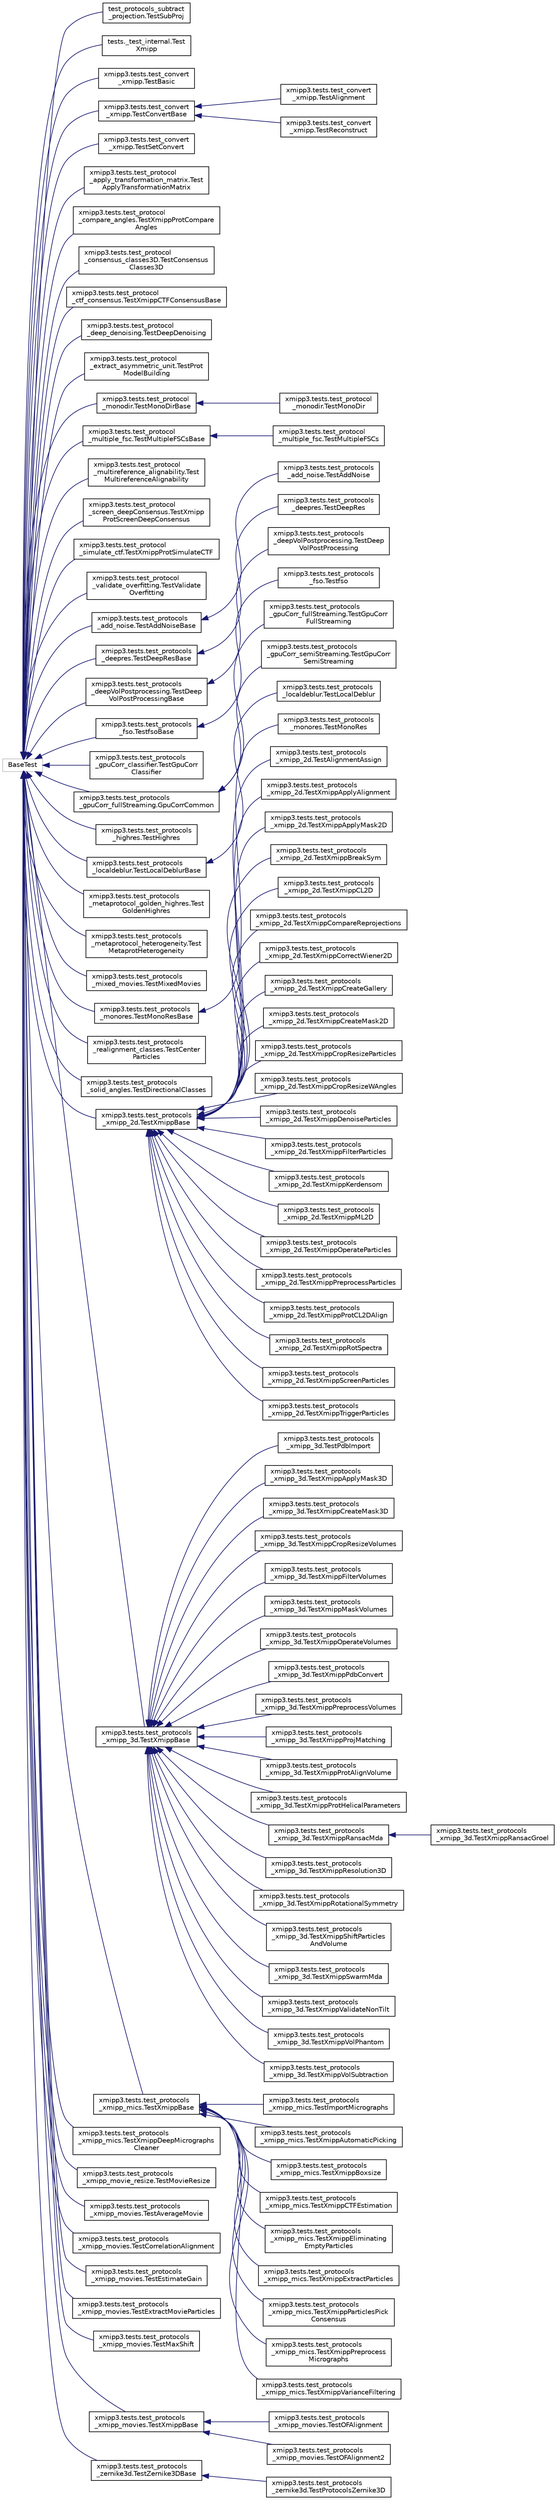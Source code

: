 digraph "Graphical Class Hierarchy"
{
  edge [fontname="Helvetica",fontsize="10",labelfontname="Helvetica",labelfontsize="10"];
  node [fontname="Helvetica",fontsize="10",shape=record];
  rankdir="LR";
  Node539 [label="BaseTest",height=0.2,width=0.4,color="grey75", fillcolor="white", style="filled"];
  Node539 -> Node0 [dir="back",color="midnightblue",fontsize="10",style="solid",fontname="Helvetica"];
  Node0 [label="test_protocols_subtract\l_projection.TestSubProj",height=0.2,width=0.4,color="black", fillcolor="white", style="filled",URL="$classtest__protocols__subtract__projection_1_1TestSubProj.html"];
  Node539 -> Node541 [dir="back",color="midnightblue",fontsize="10",style="solid",fontname="Helvetica"];
  Node541 [label="tests._test_internal.Test\lXmipp",height=0.2,width=0.4,color="black", fillcolor="white", style="filled",URL="$classtests_1_1__test__internal_1_1TestXmipp.html"];
  Node539 -> Node542 [dir="back",color="midnightblue",fontsize="10",style="solid",fontname="Helvetica"];
  Node542 [label="xmipp3.tests.test_convert\l_xmipp.TestBasic",height=0.2,width=0.4,color="black", fillcolor="white", style="filled",URL="$classxmipp3_1_1tests_1_1test__convert__xmipp_1_1TestBasic.html"];
  Node539 -> Node543 [dir="back",color="midnightblue",fontsize="10",style="solid",fontname="Helvetica"];
  Node543 [label="xmipp3.tests.test_convert\l_xmipp.TestConvertBase",height=0.2,width=0.4,color="black", fillcolor="white", style="filled",URL="$classxmipp3_1_1tests_1_1test__convert__xmipp_1_1TestConvertBase.html"];
  Node543 -> Node544 [dir="back",color="midnightblue",fontsize="10",style="solid",fontname="Helvetica"];
  Node544 [label="xmipp3.tests.test_convert\l_xmipp.TestAlignment",height=0.2,width=0.4,color="black", fillcolor="white", style="filled",URL="$classxmipp3_1_1tests_1_1test__convert__xmipp_1_1TestAlignment.html"];
  Node543 -> Node545 [dir="back",color="midnightblue",fontsize="10",style="solid",fontname="Helvetica"];
  Node545 [label="xmipp3.tests.test_convert\l_xmipp.TestReconstruct",height=0.2,width=0.4,color="black", fillcolor="white", style="filled",URL="$classxmipp3_1_1tests_1_1test__convert__xmipp_1_1TestReconstruct.html"];
  Node539 -> Node546 [dir="back",color="midnightblue",fontsize="10",style="solid",fontname="Helvetica"];
  Node546 [label="xmipp3.tests.test_convert\l_xmipp.TestSetConvert",height=0.2,width=0.4,color="black", fillcolor="white", style="filled",URL="$classxmipp3_1_1tests_1_1test__convert__xmipp_1_1TestSetConvert.html"];
  Node539 -> Node547 [dir="back",color="midnightblue",fontsize="10",style="solid",fontname="Helvetica"];
  Node547 [label="xmipp3.tests.test_protocol\l_apply_transformation_matrix.Test\lApplyTransformationMatrix",height=0.2,width=0.4,color="black", fillcolor="white", style="filled",URL="$classxmipp3_1_1tests_1_1test__protocol__apply__transformation__matrix_1_1TestApplyTransformationMatrix.html"];
  Node539 -> Node548 [dir="back",color="midnightblue",fontsize="10",style="solid",fontname="Helvetica"];
  Node548 [label="xmipp3.tests.test_protocol\l_compare_angles.TestXmippProtCompare\lAngles",height=0.2,width=0.4,color="black", fillcolor="white", style="filled",URL="$classxmipp3_1_1tests_1_1test__protocol__compare__angles_1_1TestXmippProtCompareAngles.html"];
  Node539 -> Node549 [dir="back",color="midnightblue",fontsize="10",style="solid",fontname="Helvetica"];
  Node549 [label="xmipp3.tests.test_protocol\l_consensus_classes3D.TestConsensus\lClasses3D",height=0.2,width=0.4,color="black", fillcolor="white", style="filled",URL="$classxmipp3_1_1tests_1_1test__protocol__consensus__classes3D_1_1TestConsensusClasses3D.html"];
  Node539 -> Node550 [dir="back",color="midnightblue",fontsize="10",style="solid",fontname="Helvetica"];
  Node550 [label="xmipp3.tests.test_protocol\l_ctf_consensus.TestXmippCTFConsensusBase",height=0.2,width=0.4,color="black", fillcolor="white", style="filled",URL="$classxmipp3_1_1tests_1_1test__protocol__ctf__consensus_1_1TestXmippCTFConsensusBase.html"];
  Node539 -> Node551 [dir="back",color="midnightblue",fontsize="10",style="solid",fontname="Helvetica"];
  Node551 [label="xmipp3.tests.test_protocol\l_deep_denoising.TestDeepDenoising",height=0.2,width=0.4,color="black", fillcolor="white", style="filled",URL="$classxmipp3_1_1tests_1_1test__protocol__deep__denoising_1_1TestDeepDenoising.html"];
  Node539 -> Node552 [dir="back",color="midnightblue",fontsize="10",style="solid",fontname="Helvetica"];
  Node552 [label="xmipp3.tests.test_protocol\l_extract_asymmetric_unit.TestProt\lModelBuilding",height=0.2,width=0.4,color="black", fillcolor="white", style="filled",URL="$classxmipp3_1_1tests_1_1test__protocol__extract__asymmetric__unit_1_1TestProtModelBuilding.html"];
  Node539 -> Node553 [dir="back",color="midnightblue",fontsize="10",style="solid",fontname="Helvetica"];
  Node553 [label="xmipp3.tests.test_protocol\l_monodir.TestMonoDirBase",height=0.2,width=0.4,color="black", fillcolor="white", style="filled",URL="$classxmipp3_1_1tests_1_1test__protocol__monodir_1_1TestMonoDirBase.html"];
  Node553 -> Node554 [dir="back",color="midnightblue",fontsize="10",style="solid",fontname="Helvetica"];
  Node554 [label="xmipp3.tests.test_protocol\l_monodir.TestMonoDir",height=0.2,width=0.4,color="black", fillcolor="white", style="filled",URL="$classxmipp3_1_1tests_1_1test__protocol__monodir_1_1TestMonoDir.html"];
  Node539 -> Node555 [dir="back",color="midnightblue",fontsize="10",style="solid",fontname="Helvetica"];
  Node555 [label="xmipp3.tests.test_protocol\l_multiple_fsc.TestMultipleFSCsBase",height=0.2,width=0.4,color="black", fillcolor="white", style="filled",URL="$classxmipp3_1_1tests_1_1test__protocol__multiple__fsc_1_1TestMultipleFSCsBase.html"];
  Node555 -> Node556 [dir="back",color="midnightblue",fontsize="10",style="solid",fontname="Helvetica"];
  Node556 [label="xmipp3.tests.test_protocol\l_multiple_fsc.TestMultipleFSCs",height=0.2,width=0.4,color="black", fillcolor="white", style="filled",URL="$classxmipp3_1_1tests_1_1test__protocol__multiple__fsc_1_1TestMultipleFSCs.html"];
  Node539 -> Node557 [dir="back",color="midnightblue",fontsize="10",style="solid",fontname="Helvetica"];
  Node557 [label="xmipp3.tests.test_protocol\l_multireference_alignability.Test\lMultireferenceAlignability",height=0.2,width=0.4,color="black", fillcolor="white", style="filled",URL="$classxmipp3_1_1tests_1_1test__protocol__multireference__alignability_1_1TestMultireferenceAlignability.html"];
  Node539 -> Node558 [dir="back",color="midnightblue",fontsize="10",style="solid",fontname="Helvetica"];
  Node558 [label="xmipp3.tests.test_protocol\l_screen_deepConsensus.TestXmipp\lProtScreenDeepConsensus",height=0.2,width=0.4,color="black", fillcolor="white", style="filled",URL="$classxmipp3_1_1tests_1_1test__protocol__screen__deepConsensus_1_1TestXmippProtScreenDeepConsensus.html"];
  Node539 -> Node559 [dir="back",color="midnightblue",fontsize="10",style="solid",fontname="Helvetica"];
  Node559 [label="xmipp3.tests.test_protocol\l_simulate_ctf.TestXmippProtSimulateCTF",height=0.2,width=0.4,color="black", fillcolor="white", style="filled",URL="$classxmipp3_1_1tests_1_1test__protocol__simulate__ctf_1_1TestXmippProtSimulateCTF.html"];
  Node539 -> Node560 [dir="back",color="midnightblue",fontsize="10",style="solid",fontname="Helvetica"];
  Node560 [label="xmipp3.tests.test_protocol\l_validate_overfitting.TestValidate\lOverfitting",height=0.2,width=0.4,color="black", fillcolor="white", style="filled",URL="$classxmipp3_1_1tests_1_1test__protocol__validate__overfitting_1_1TestValidateOverfitting.html"];
  Node539 -> Node561 [dir="back",color="midnightblue",fontsize="10",style="solid",fontname="Helvetica"];
  Node561 [label="xmipp3.tests.test_protocols\l_add_noise.TestAddNoiseBase",height=0.2,width=0.4,color="black", fillcolor="white", style="filled",URL="$classxmipp3_1_1tests_1_1test__protocols__add__noise_1_1TestAddNoiseBase.html"];
  Node561 -> Node562 [dir="back",color="midnightblue",fontsize="10",style="solid",fontname="Helvetica"];
  Node562 [label="xmipp3.tests.test_protocols\l_add_noise.TestAddNoise",height=0.2,width=0.4,color="black", fillcolor="white", style="filled",URL="$classxmipp3_1_1tests_1_1test__protocols__add__noise_1_1TestAddNoise.html"];
  Node539 -> Node563 [dir="back",color="midnightblue",fontsize="10",style="solid",fontname="Helvetica"];
  Node563 [label="xmipp3.tests.test_protocols\l_deepres.TestDeepResBase",height=0.2,width=0.4,color="black", fillcolor="white", style="filled",URL="$classxmipp3_1_1tests_1_1test__protocols__deepres_1_1TestDeepResBase.html"];
  Node563 -> Node564 [dir="back",color="midnightblue",fontsize="10",style="solid",fontname="Helvetica"];
  Node564 [label="xmipp3.tests.test_protocols\l_deepres.TestDeepRes",height=0.2,width=0.4,color="black", fillcolor="white", style="filled",URL="$classxmipp3_1_1tests_1_1test__protocols__deepres_1_1TestDeepRes.html"];
  Node539 -> Node565 [dir="back",color="midnightblue",fontsize="10",style="solid",fontname="Helvetica"];
  Node565 [label="xmipp3.tests.test_protocols\l_deepVolPostprocessing.TestDeep\lVolPostProcessingBase",height=0.2,width=0.4,color="black", fillcolor="white", style="filled",URL="$classxmipp3_1_1tests_1_1test__protocols__deepVolPostprocessing_1_1TestDeepVolPostProcessingBase.html"];
  Node565 -> Node566 [dir="back",color="midnightblue",fontsize="10",style="solid",fontname="Helvetica"];
  Node566 [label="xmipp3.tests.test_protocols\l_deepVolPostprocessing.TestDeep\lVolPostProcessing",height=0.2,width=0.4,color="black", fillcolor="white", style="filled",URL="$classxmipp3_1_1tests_1_1test__protocols__deepVolPostprocessing_1_1TestDeepVolPostProcessing.html"];
  Node539 -> Node567 [dir="back",color="midnightblue",fontsize="10",style="solid",fontname="Helvetica"];
  Node567 [label="xmipp3.tests.test_protocols\l_fso.TestfsoBase",height=0.2,width=0.4,color="black", fillcolor="white", style="filled",URL="$classxmipp3_1_1tests_1_1test__protocols__fso_1_1TestfsoBase.html"];
  Node567 -> Node568 [dir="back",color="midnightblue",fontsize="10",style="solid",fontname="Helvetica"];
  Node568 [label="xmipp3.tests.test_protocols\l_fso.Testfso",height=0.2,width=0.4,color="black", fillcolor="white", style="filled",URL="$classxmipp3_1_1tests_1_1test__protocols__fso_1_1Testfso.html"];
  Node539 -> Node569 [dir="back",color="midnightblue",fontsize="10",style="solid",fontname="Helvetica"];
  Node569 [label="xmipp3.tests.test_protocols\l_gpuCorr_classifier.TestGpuCorr\lClassifier",height=0.2,width=0.4,color="black", fillcolor="white", style="filled",URL="$classxmipp3_1_1tests_1_1test__protocols__gpuCorr__classifier_1_1TestGpuCorrClassifier.html"];
  Node539 -> Node570 [dir="back",color="midnightblue",fontsize="10",style="solid",fontname="Helvetica"];
  Node570 [label="xmipp3.tests.test_protocols\l_gpuCorr_fullStreaming.GpuCorrCommon",height=0.2,width=0.4,color="black", fillcolor="white", style="filled",URL="$classxmipp3_1_1tests_1_1test__protocols__gpuCorr__fullStreaming_1_1GpuCorrCommon.html"];
  Node570 -> Node571 [dir="back",color="midnightblue",fontsize="10",style="solid",fontname="Helvetica"];
  Node571 [label="xmipp3.tests.test_protocols\l_gpuCorr_fullStreaming.TestGpuCorr\lFullStreaming",height=0.2,width=0.4,color="black", fillcolor="white", style="filled",URL="$classxmipp3_1_1tests_1_1test__protocols__gpuCorr__fullStreaming_1_1TestGpuCorrFullStreaming.html"];
  Node570 -> Node572 [dir="back",color="midnightblue",fontsize="10",style="solid",fontname="Helvetica"];
  Node572 [label="xmipp3.tests.test_protocols\l_gpuCorr_semiStreaming.TestGpuCorr\lSemiStreaming",height=0.2,width=0.4,color="black", fillcolor="white", style="filled",URL="$classxmipp3_1_1tests_1_1test__protocols__gpuCorr__semiStreaming_1_1TestGpuCorrSemiStreaming.html"];
  Node539 -> Node573 [dir="back",color="midnightblue",fontsize="10",style="solid",fontname="Helvetica"];
  Node573 [label="xmipp3.tests.test_protocols\l_highres.TestHighres",height=0.2,width=0.4,color="black", fillcolor="white", style="filled",URL="$classxmipp3_1_1tests_1_1test__protocols__highres_1_1TestHighres.html"];
  Node539 -> Node574 [dir="back",color="midnightblue",fontsize="10",style="solid",fontname="Helvetica"];
  Node574 [label="xmipp3.tests.test_protocols\l_localdeblur.TestLocalDeblurBase",height=0.2,width=0.4,color="black", fillcolor="white", style="filled",URL="$classxmipp3_1_1tests_1_1test__protocols__localdeblur_1_1TestLocalDeblurBase.html"];
  Node574 -> Node575 [dir="back",color="midnightblue",fontsize="10",style="solid",fontname="Helvetica"];
  Node575 [label="xmipp3.tests.test_protocols\l_localdeblur.TestLocalDeblur",height=0.2,width=0.4,color="black", fillcolor="white", style="filled",URL="$classxmipp3_1_1tests_1_1test__protocols__localdeblur_1_1TestLocalDeblur.html"];
  Node539 -> Node576 [dir="back",color="midnightblue",fontsize="10",style="solid",fontname="Helvetica"];
  Node576 [label="xmipp3.tests.test_protocols\l_metaprotocol_golden_highres.Test\lGoldenHighres",height=0.2,width=0.4,color="black", fillcolor="white", style="filled",URL="$classxmipp3_1_1tests_1_1test__protocols__metaprotocol__golden__highres_1_1TestGoldenHighres.html"];
  Node539 -> Node577 [dir="back",color="midnightblue",fontsize="10",style="solid",fontname="Helvetica"];
  Node577 [label="xmipp3.tests.test_protocols\l_metaprotocol_heterogeneity.Test\lMetaprotHeterogeneity",height=0.2,width=0.4,color="black", fillcolor="white", style="filled",URL="$classxmipp3_1_1tests_1_1test__protocols__metaprotocol__heterogeneity_1_1TestMetaprotHeterogeneity.html"];
  Node539 -> Node578 [dir="back",color="midnightblue",fontsize="10",style="solid",fontname="Helvetica"];
  Node578 [label="xmipp3.tests.test_protocols\l_mixed_movies.TestMixedMovies",height=0.2,width=0.4,color="black", fillcolor="white", style="filled",URL="$classxmipp3_1_1tests_1_1test__protocols__mixed__movies_1_1TestMixedMovies.html"];
  Node539 -> Node579 [dir="back",color="midnightblue",fontsize="10",style="solid",fontname="Helvetica"];
  Node579 [label="xmipp3.tests.test_protocols\l_monores.TestMonoResBase",height=0.2,width=0.4,color="black", fillcolor="white", style="filled",URL="$classxmipp3_1_1tests_1_1test__protocols__monores_1_1TestMonoResBase.html"];
  Node579 -> Node580 [dir="back",color="midnightblue",fontsize="10",style="solid",fontname="Helvetica"];
  Node580 [label="xmipp3.tests.test_protocols\l_monores.TestMonoRes",height=0.2,width=0.4,color="black", fillcolor="white", style="filled",URL="$classxmipp3_1_1tests_1_1test__protocols__monores_1_1TestMonoRes.html"];
  Node539 -> Node581 [dir="back",color="midnightblue",fontsize="10",style="solid",fontname="Helvetica"];
  Node581 [label="xmipp3.tests.test_protocols\l_realignment_classes.TestCenter\lParticles",height=0.2,width=0.4,color="black", fillcolor="white", style="filled",URL="$classxmipp3_1_1tests_1_1test__protocols__realignment__classes_1_1TestCenterParticles.html"];
  Node539 -> Node582 [dir="back",color="midnightblue",fontsize="10",style="solid",fontname="Helvetica"];
  Node582 [label="xmipp3.tests.test_protocols\l_solid_angles.TestDirectionalClasses",height=0.2,width=0.4,color="black", fillcolor="white", style="filled",URL="$classxmipp3_1_1tests_1_1test__protocols__solid__angles_1_1TestDirectionalClasses.html"];
  Node539 -> Node583 [dir="back",color="midnightblue",fontsize="10",style="solid",fontname="Helvetica"];
  Node583 [label="xmipp3.tests.test_protocols\l_xmipp_2d.TestXmippBase",height=0.2,width=0.4,color="black", fillcolor="white", style="filled",URL="$classxmipp3_1_1tests_1_1test__protocols__xmipp__2d_1_1TestXmippBase.html"];
  Node583 -> Node584 [dir="back",color="midnightblue",fontsize="10",style="solid",fontname="Helvetica"];
  Node584 [label="xmipp3.tests.test_protocols\l_xmipp_2d.TestAlignmentAssign",height=0.2,width=0.4,color="black", fillcolor="white", style="filled",URL="$classxmipp3_1_1tests_1_1test__protocols__xmipp__2d_1_1TestAlignmentAssign.html"];
  Node583 -> Node585 [dir="back",color="midnightblue",fontsize="10",style="solid",fontname="Helvetica"];
  Node585 [label="xmipp3.tests.test_protocols\l_xmipp_2d.TestXmippApplyAlignment",height=0.2,width=0.4,color="black", fillcolor="white", style="filled",URL="$classxmipp3_1_1tests_1_1test__protocols__xmipp__2d_1_1TestXmippApplyAlignment.html"];
  Node583 -> Node586 [dir="back",color="midnightblue",fontsize="10",style="solid",fontname="Helvetica"];
  Node586 [label="xmipp3.tests.test_protocols\l_xmipp_2d.TestXmippApplyMask2D",height=0.2,width=0.4,color="black", fillcolor="white", style="filled",URL="$classxmipp3_1_1tests_1_1test__protocols__xmipp__2d_1_1TestXmippApplyMask2D.html"];
  Node583 -> Node587 [dir="back",color="midnightblue",fontsize="10",style="solid",fontname="Helvetica"];
  Node587 [label="xmipp3.tests.test_protocols\l_xmipp_2d.TestXmippBreakSym",height=0.2,width=0.4,color="black", fillcolor="white", style="filled",URL="$classxmipp3_1_1tests_1_1test__protocols__xmipp__2d_1_1TestXmippBreakSym.html"];
  Node583 -> Node588 [dir="back",color="midnightblue",fontsize="10",style="solid",fontname="Helvetica"];
  Node588 [label="xmipp3.tests.test_protocols\l_xmipp_2d.TestXmippCL2D",height=0.2,width=0.4,color="black", fillcolor="white", style="filled",URL="$classxmipp3_1_1tests_1_1test__protocols__xmipp__2d_1_1TestXmippCL2D.html"];
  Node583 -> Node589 [dir="back",color="midnightblue",fontsize="10",style="solid",fontname="Helvetica"];
  Node589 [label="xmipp3.tests.test_protocols\l_xmipp_2d.TestXmippCompareReprojections",height=0.2,width=0.4,color="black", fillcolor="white", style="filled",URL="$classxmipp3_1_1tests_1_1test__protocols__xmipp__2d_1_1TestXmippCompareReprojections.html"];
  Node583 -> Node590 [dir="back",color="midnightblue",fontsize="10",style="solid",fontname="Helvetica"];
  Node590 [label="xmipp3.tests.test_protocols\l_xmipp_2d.TestXmippCorrectWiener2D",height=0.2,width=0.4,color="black", fillcolor="white", style="filled",URL="$classxmipp3_1_1tests_1_1test__protocols__xmipp__2d_1_1TestXmippCorrectWiener2D.html"];
  Node583 -> Node591 [dir="back",color="midnightblue",fontsize="10",style="solid",fontname="Helvetica"];
  Node591 [label="xmipp3.tests.test_protocols\l_xmipp_2d.TestXmippCreateGallery",height=0.2,width=0.4,color="black", fillcolor="white", style="filled",URL="$classxmipp3_1_1tests_1_1test__protocols__xmipp__2d_1_1TestXmippCreateGallery.html"];
  Node583 -> Node592 [dir="back",color="midnightblue",fontsize="10",style="solid",fontname="Helvetica"];
  Node592 [label="xmipp3.tests.test_protocols\l_xmipp_2d.TestXmippCreateMask2D",height=0.2,width=0.4,color="black", fillcolor="white", style="filled",URL="$classxmipp3_1_1tests_1_1test__protocols__xmipp__2d_1_1TestXmippCreateMask2D.html"];
  Node583 -> Node593 [dir="back",color="midnightblue",fontsize="10",style="solid",fontname="Helvetica"];
  Node593 [label="xmipp3.tests.test_protocols\l_xmipp_2d.TestXmippCropResizeParticles",height=0.2,width=0.4,color="black", fillcolor="white", style="filled",URL="$classxmipp3_1_1tests_1_1test__protocols__xmipp__2d_1_1TestXmippCropResizeParticles.html"];
  Node583 -> Node594 [dir="back",color="midnightblue",fontsize="10",style="solid",fontname="Helvetica"];
  Node594 [label="xmipp3.tests.test_protocols\l_xmipp_2d.TestXmippCropResizeWAngles",height=0.2,width=0.4,color="black", fillcolor="white", style="filled",URL="$classxmipp3_1_1tests_1_1test__protocols__xmipp__2d_1_1TestXmippCropResizeWAngles.html"];
  Node583 -> Node595 [dir="back",color="midnightblue",fontsize="10",style="solid",fontname="Helvetica"];
  Node595 [label="xmipp3.tests.test_protocols\l_xmipp_2d.TestXmippDenoiseParticles",height=0.2,width=0.4,color="black", fillcolor="white", style="filled",URL="$classxmipp3_1_1tests_1_1test__protocols__xmipp__2d_1_1TestXmippDenoiseParticles.html"];
  Node583 -> Node596 [dir="back",color="midnightblue",fontsize="10",style="solid",fontname="Helvetica"];
  Node596 [label="xmipp3.tests.test_protocols\l_xmipp_2d.TestXmippFilterParticles",height=0.2,width=0.4,color="black", fillcolor="white", style="filled",URL="$classxmipp3_1_1tests_1_1test__protocols__xmipp__2d_1_1TestXmippFilterParticles.html"];
  Node583 -> Node597 [dir="back",color="midnightblue",fontsize="10",style="solid",fontname="Helvetica"];
  Node597 [label="xmipp3.tests.test_protocols\l_xmipp_2d.TestXmippKerdensom",height=0.2,width=0.4,color="black", fillcolor="white", style="filled",URL="$classxmipp3_1_1tests_1_1test__protocols__xmipp__2d_1_1TestXmippKerdensom.html"];
  Node583 -> Node598 [dir="back",color="midnightblue",fontsize="10",style="solid",fontname="Helvetica"];
  Node598 [label="xmipp3.tests.test_protocols\l_xmipp_2d.TestXmippML2D",height=0.2,width=0.4,color="black", fillcolor="white", style="filled",URL="$classxmipp3_1_1tests_1_1test__protocols__xmipp__2d_1_1TestXmippML2D.html"];
  Node583 -> Node599 [dir="back",color="midnightblue",fontsize="10",style="solid",fontname="Helvetica"];
  Node599 [label="xmipp3.tests.test_protocols\l_xmipp_2d.TestXmippOperateParticles",height=0.2,width=0.4,color="black", fillcolor="white", style="filled",URL="$classxmipp3_1_1tests_1_1test__protocols__xmipp__2d_1_1TestXmippOperateParticles.html"];
  Node583 -> Node600 [dir="back",color="midnightblue",fontsize="10",style="solid",fontname="Helvetica"];
  Node600 [label="xmipp3.tests.test_protocols\l_xmipp_2d.TestXmippPreprocessParticles",height=0.2,width=0.4,color="black", fillcolor="white", style="filled",URL="$classxmipp3_1_1tests_1_1test__protocols__xmipp__2d_1_1TestXmippPreprocessParticles.html"];
  Node583 -> Node601 [dir="back",color="midnightblue",fontsize="10",style="solid",fontname="Helvetica"];
  Node601 [label="xmipp3.tests.test_protocols\l_xmipp_2d.TestXmippProtCL2DAlign",height=0.2,width=0.4,color="black", fillcolor="white", style="filled",URL="$classxmipp3_1_1tests_1_1test__protocols__xmipp__2d_1_1TestXmippProtCL2DAlign.html"];
  Node583 -> Node602 [dir="back",color="midnightblue",fontsize="10",style="solid",fontname="Helvetica"];
  Node602 [label="xmipp3.tests.test_protocols\l_xmipp_2d.TestXmippRotSpectra",height=0.2,width=0.4,color="black", fillcolor="white", style="filled",URL="$classxmipp3_1_1tests_1_1test__protocols__xmipp__2d_1_1TestXmippRotSpectra.html"];
  Node583 -> Node603 [dir="back",color="midnightblue",fontsize="10",style="solid",fontname="Helvetica"];
  Node603 [label="xmipp3.tests.test_protocols\l_xmipp_2d.TestXmippScreenParticles",height=0.2,width=0.4,color="black", fillcolor="white", style="filled",URL="$classxmipp3_1_1tests_1_1test__protocols__xmipp__2d_1_1TestXmippScreenParticles.html"];
  Node583 -> Node604 [dir="back",color="midnightblue",fontsize="10",style="solid",fontname="Helvetica"];
  Node604 [label="xmipp3.tests.test_protocols\l_xmipp_2d.TestXmippTriggerParticles",height=0.2,width=0.4,color="black", fillcolor="white", style="filled",URL="$classxmipp3_1_1tests_1_1test__protocols__xmipp__2d_1_1TestXmippTriggerParticles.html"];
  Node539 -> Node605 [dir="back",color="midnightblue",fontsize="10",style="solid",fontname="Helvetica"];
  Node605 [label="xmipp3.tests.test_protocols\l_xmipp_3d.TestXmippBase",height=0.2,width=0.4,color="black", fillcolor="white", style="filled",URL="$classxmipp3_1_1tests_1_1test__protocols__xmipp__3d_1_1TestXmippBase.html"];
  Node605 -> Node606 [dir="back",color="midnightblue",fontsize="10",style="solid",fontname="Helvetica"];
  Node606 [label="xmipp3.tests.test_protocols\l_xmipp_3d.TestPdbImport",height=0.2,width=0.4,color="black", fillcolor="white", style="filled",URL="$classxmipp3_1_1tests_1_1test__protocols__xmipp__3d_1_1TestPdbImport.html"];
  Node605 -> Node607 [dir="back",color="midnightblue",fontsize="10",style="solid",fontname="Helvetica"];
  Node607 [label="xmipp3.tests.test_protocols\l_xmipp_3d.TestXmippApplyMask3D",height=0.2,width=0.4,color="black", fillcolor="white", style="filled",URL="$classxmipp3_1_1tests_1_1test__protocols__xmipp__3d_1_1TestXmippApplyMask3D.html"];
  Node605 -> Node608 [dir="back",color="midnightblue",fontsize="10",style="solid",fontname="Helvetica"];
  Node608 [label="xmipp3.tests.test_protocols\l_xmipp_3d.TestXmippCreateMask3D",height=0.2,width=0.4,color="black", fillcolor="white", style="filled",URL="$classxmipp3_1_1tests_1_1test__protocols__xmipp__3d_1_1TestXmippCreateMask3D.html"];
  Node605 -> Node609 [dir="back",color="midnightblue",fontsize="10",style="solid",fontname="Helvetica"];
  Node609 [label="xmipp3.tests.test_protocols\l_xmipp_3d.TestXmippCropResizeVolumes",height=0.2,width=0.4,color="black", fillcolor="white", style="filled",URL="$classxmipp3_1_1tests_1_1test__protocols__xmipp__3d_1_1TestXmippCropResizeVolumes.html"];
  Node605 -> Node610 [dir="back",color="midnightblue",fontsize="10",style="solid",fontname="Helvetica"];
  Node610 [label="xmipp3.tests.test_protocols\l_xmipp_3d.TestXmippFilterVolumes",height=0.2,width=0.4,color="black", fillcolor="white", style="filled",URL="$classxmipp3_1_1tests_1_1test__protocols__xmipp__3d_1_1TestXmippFilterVolumes.html"];
  Node605 -> Node611 [dir="back",color="midnightblue",fontsize="10",style="solid",fontname="Helvetica"];
  Node611 [label="xmipp3.tests.test_protocols\l_xmipp_3d.TestXmippMaskVolumes",height=0.2,width=0.4,color="black", fillcolor="white", style="filled",URL="$classxmipp3_1_1tests_1_1test__protocols__xmipp__3d_1_1TestXmippMaskVolumes.html"];
  Node605 -> Node612 [dir="back",color="midnightblue",fontsize="10",style="solid",fontname="Helvetica"];
  Node612 [label="xmipp3.tests.test_protocols\l_xmipp_3d.TestXmippOperateVolumes",height=0.2,width=0.4,color="black", fillcolor="white", style="filled",URL="$classxmipp3_1_1tests_1_1test__protocols__xmipp__3d_1_1TestXmippOperateVolumes.html"];
  Node605 -> Node613 [dir="back",color="midnightblue",fontsize="10",style="solid",fontname="Helvetica"];
  Node613 [label="xmipp3.tests.test_protocols\l_xmipp_3d.TestXmippPdbConvert",height=0.2,width=0.4,color="black", fillcolor="white", style="filled",URL="$classxmipp3_1_1tests_1_1test__protocols__xmipp__3d_1_1TestXmippPdbConvert.html"];
  Node605 -> Node614 [dir="back",color="midnightblue",fontsize="10",style="solid",fontname="Helvetica"];
  Node614 [label="xmipp3.tests.test_protocols\l_xmipp_3d.TestXmippPreprocessVolumes",height=0.2,width=0.4,color="black", fillcolor="white", style="filled",URL="$classxmipp3_1_1tests_1_1test__protocols__xmipp__3d_1_1TestXmippPreprocessVolumes.html"];
  Node605 -> Node615 [dir="back",color="midnightblue",fontsize="10",style="solid",fontname="Helvetica"];
  Node615 [label="xmipp3.tests.test_protocols\l_xmipp_3d.TestXmippProjMatching",height=0.2,width=0.4,color="black", fillcolor="white", style="filled",URL="$classxmipp3_1_1tests_1_1test__protocols__xmipp__3d_1_1TestXmippProjMatching.html"];
  Node605 -> Node616 [dir="back",color="midnightblue",fontsize="10",style="solid",fontname="Helvetica"];
  Node616 [label="xmipp3.tests.test_protocols\l_xmipp_3d.TestXmippProtAlignVolume",height=0.2,width=0.4,color="black", fillcolor="white", style="filled",URL="$classxmipp3_1_1tests_1_1test__protocols__xmipp__3d_1_1TestXmippProtAlignVolume.html"];
  Node605 -> Node617 [dir="back",color="midnightblue",fontsize="10",style="solid",fontname="Helvetica"];
  Node617 [label="xmipp3.tests.test_protocols\l_xmipp_3d.TestXmippProtHelicalParameters",height=0.2,width=0.4,color="black", fillcolor="white", style="filled",URL="$classxmipp3_1_1tests_1_1test__protocols__xmipp__3d_1_1TestXmippProtHelicalParameters.html"];
  Node605 -> Node618 [dir="back",color="midnightblue",fontsize="10",style="solid",fontname="Helvetica"];
  Node618 [label="xmipp3.tests.test_protocols\l_xmipp_3d.TestXmippRansacMda",height=0.2,width=0.4,color="black", fillcolor="white", style="filled",URL="$classxmipp3_1_1tests_1_1test__protocols__xmipp__3d_1_1TestXmippRansacMda.html"];
  Node618 -> Node619 [dir="back",color="midnightblue",fontsize="10",style="solid",fontname="Helvetica"];
  Node619 [label="xmipp3.tests.test_protocols\l_xmipp_3d.TestXmippRansacGroel",height=0.2,width=0.4,color="black", fillcolor="white", style="filled",URL="$classxmipp3_1_1tests_1_1test__protocols__xmipp__3d_1_1TestXmippRansacGroel.html"];
  Node605 -> Node620 [dir="back",color="midnightblue",fontsize="10",style="solid",fontname="Helvetica"];
  Node620 [label="xmipp3.tests.test_protocols\l_xmipp_3d.TestXmippResolution3D",height=0.2,width=0.4,color="black", fillcolor="white", style="filled",URL="$classxmipp3_1_1tests_1_1test__protocols__xmipp__3d_1_1TestXmippResolution3D.html"];
  Node605 -> Node621 [dir="back",color="midnightblue",fontsize="10",style="solid",fontname="Helvetica"];
  Node621 [label="xmipp3.tests.test_protocols\l_xmipp_3d.TestXmippRotationalSymmetry",height=0.2,width=0.4,color="black", fillcolor="white", style="filled",URL="$classxmipp3_1_1tests_1_1test__protocols__xmipp__3d_1_1TestXmippRotationalSymmetry.html"];
  Node605 -> Node622 [dir="back",color="midnightblue",fontsize="10",style="solid",fontname="Helvetica"];
  Node622 [label="xmipp3.tests.test_protocols\l_xmipp_3d.TestXmippShiftParticles\lAndVolume",height=0.2,width=0.4,color="black", fillcolor="white", style="filled",URL="$classxmipp3_1_1tests_1_1test__protocols__xmipp__3d_1_1TestXmippShiftParticlesAndVolume.html"];
  Node605 -> Node623 [dir="back",color="midnightblue",fontsize="10",style="solid",fontname="Helvetica"];
  Node623 [label="xmipp3.tests.test_protocols\l_xmipp_3d.TestXmippSwarmMda",height=0.2,width=0.4,color="black", fillcolor="white", style="filled",URL="$classxmipp3_1_1tests_1_1test__protocols__xmipp__3d_1_1TestXmippSwarmMda.html"];
  Node605 -> Node624 [dir="back",color="midnightblue",fontsize="10",style="solid",fontname="Helvetica"];
  Node624 [label="xmipp3.tests.test_protocols\l_xmipp_3d.TestXmippValidateNonTilt",height=0.2,width=0.4,color="black", fillcolor="white", style="filled",URL="$classxmipp3_1_1tests_1_1test__protocols__xmipp__3d_1_1TestXmippValidateNonTilt.html"];
  Node605 -> Node625 [dir="back",color="midnightblue",fontsize="10",style="solid",fontname="Helvetica"];
  Node625 [label="xmipp3.tests.test_protocols\l_xmipp_3d.TestXmippVolPhantom",height=0.2,width=0.4,color="black", fillcolor="white", style="filled",URL="$classxmipp3_1_1tests_1_1test__protocols__xmipp__3d_1_1TestXmippVolPhantom.html"];
  Node605 -> Node626 [dir="back",color="midnightblue",fontsize="10",style="solid",fontname="Helvetica"];
  Node626 [label="xmipp3.tests.test_protocols\l_xmipp_3d.TestXmippVolSubtraction",height=0.2,width=0.4,color="black", fillcolor="white", style="filled",URL="$classxmipp3_1_1tests_1_1test__protocols__xmipp__3d_1_1TestXmippVolSubtraction.html"];
  Node539 -> Node627 [dir="back",color="midnightblue",fontsize="10",style="solid",fontname="Helvetica"];
  Node627 [label="xmipp3.tests.test_protocols\l_xmipp_mics.TestXmippBase",height=0.2,width=0.4,color="black", fillcolor="white", style="filled",URL="$classxmipp3_1_1tests_1_1test__protocols__xmipp__mics_1_1TestXmippBase.html"];
  Node627 -> Node628 [dir="back",color="midnightblue",fontsize="10",style="solid",fontname="Helvetica"];
  Node628 [label="xmipp3.tests.test_protocols\l_xmipp_mics.TestImportMicrographs",height=0.2,width=0.4,color="black", fillcolor="white", style="filled",URL="$classxmipp3_1_1tests_1_1test__protocols__xmipp__mics_1_1TestImportMicrographs.html"];
  Node627 -> Node629 [dir="back",color="midnightblue",fontsize="10",style="solid",fontname="Helvetica"];
  Node629 [label="xmipp3.tests.test_protocols\l_xmipp_mics.TestXmippAutomaticPicking",height=0.2,width=0.4,color="black", fillcolor="white", style="filled",URL="$classxmipp3_1_1tests_1_1test__protocols__xmipp__mics_1_1TestXmippAutomaticPicking.html"];
  Node627 -> Node630 [dir="back",color="midnightblue",fontsize="10",style="solid",fontname="Helvetica"];
  Node630 [label="xmipp3.tests.test_protocols\l_xmipp_mics.TestXmippBoxsize",height=0.2,width=0.4,color="black", fillcolor="white", style="filled",URL="$classxmipp3_1_1tests_1_1test__protocols__xmipp__mics_1_1TestXmippBoxsize.html"];
  Node627 -> Node631 [dir="back",color="midnightblue",fontsize="10",style="solid",fontname="Helvetica"];
  Node631 [label="xmipp3.tests.test_protocols\l_xmipp_mics.TestXmippCTFEstimation",height=0.2,width=0.4,color="black", fillcolor="white", style="filled",URL="$classxmipp3_1_1tests_1_1test__protocols__xmipp__mics_1_1TestXmippCTFEstimation.html"];
  Node627 -> Node632 [dir="back",color="midnightblue",fontsize="10",style="solid",fontname="Helvetica"];
  Node632 [label="xmipp3.tests.test_protocols\l_xmipp_mics.TestXmippEliminating\lEmptyParticles",height=0.2,width=0.4,color="black", fillcolor="white", style="filled",URL="$classxmipp3_1_1tests_1_1test__protocols__xmipp__mics_1_1TestXmippEliminatingEmptyParticles.html"];
  Node627 -> Node633 [dir="back",color="midnightblue",fontsize="10",style="solid",fontname="Helvetica"];
  Node633 [label="xmipp3.tests.test_protocols\l_xmipp_mics.TestXmippExtractParticles",height=0.2,width=0.4,color="black", fillcolor="white", style="filled",URL="$classxmipp3_1_1tests_1_1test__protocols__xmipp__mics_1_1TestXmippExtractParticles.html"];
  Node627 -> Node634 [dir="back",color="midnightblue",fontsize="10",style="solid",fontname="Helvetica"];
  Node634 [label="xmipp3.tests.test_protocols\l_xmipp_mics.TestXmippParticlesPick\lConsensus",height=0.2,width=0.4,color="black", fillcolor="white", style="filled",URL="$classxmipp3_1_1tests_1_1test__protocols__xmipp__mics_1_1TestXmippParticlesPickConsensus.html"];
  Node627 -> Node635 [dir="back",color="midnightblue",fontsize="10",style="solid",fontname="Helvetica"];
  Node635 [label="xmipp3.tests.test_protocols\l_xmipp_mics.TestXmippPreprocess\lMicrographs",height=0.2,width=0.4,color="black", fillcolor="white", style="filled",URL="$classxmipp3_1_1tests_1_1test__protocols__xmipp__mics_1_1TestXmippPreprocessMicrographs.html"];
  Node627 -> Node636 [dir="back",color="midnightblue",fontsize="10",style="solid",fontname="Helvetica"];
  Node636 [label="xmipp3.tests.test_protocols\l_xmipp_mics.TestXmippVarianceFiltering",height=0.2,width=0.4,color="black", fillcolor="white", style="filled",URL="$classxmipp3_1_1tests_1_1test__protocols__xmipp__mics_1_1TestXmippVarianceFiltering.html"];
  Node539 -> Node637 [dir="back",color="midnightblue",fontsize="10",style="solid",fontname="Helvetica"];
  Node637 [label="xmipp3.tests.test_protocols\l_xmipp_mics.TestXmippDeepMicrographs\lCleaner",height=0.2,width=0.4,color="black", fillcolor="white", style="filled",URL="$classxmipp3_1_1tests_1_1test__protocols__xmipp__mics_1_1TestXmippDeepMicrographsCleaner.html"];
  Node539 -> Node638 [dir="back",color="midnightblue",fontsize="10",style="solid",fontname="Helvetica"];
  Node638 [label="xmipp3.tests.test_protocols\l_xmipp_movie_resize.TestMovieResize",height=0.2,width=0.4,color="black", fillcolor="white", style="filled",URL="$classxmipp3_1_1tests_1_1test__protocols__xmipp__movie__resize_1_1TestMovieResize.html"];
  Node539 -> Node639 [dir="back",color="midnightblue",fontsize="10",style="solid",fontname="Helvetica"];
  Node639 [label="xmipp3.tests.test_protocols\l_xmipp_movies.TestAverageMovie",height=0.2,width=0.4,color="black", fillcolor="white", style="filled",URL="$classxmipp3_1_1tests_1_1test__protocols__xmipp__movies_1_1TestAverageMovie.html"];
  Node539 -> Node640 [dir="back",color="midnightblue",fontsize="10",style="solid",fontname="Helvetica"];
  Node640 [label="xmipp3.tests.test_protocols\l_xmipp_movies.TestCorrelationAlignment",height=0.2,width=0.4,color="black", fillcolor="white", style="filled",URL="$classxmipp3_1_1tests_1_1test__protocols__xmipp__movies_1_1TestCorrelationAlignment.html"];
  Node539 -> Node641 [dir="back",color="midnightblue",fontsize="10",style="solid",fontname="Helvetica"];
  Node641 [label="xmipp3.tests.test_protocols\l_xmipp_movies.TestEstimateGain",height=0.2,width=0.4,color="black", fillcolor="white", style="filled",URL="$classxmipp3_1_1tests_1_1test__protocols__xmipp__movies_1_1TestEstimateGain.html"];
  Node539 -> Node642 [dir="back",color="midnightblue",fontsize="10",style="solid",fontname="Helvetica"];
  Node642 [label="xmipp3.tests.test_protocols\l_xmipp_movies.TestExtractMovieParticles",height=0.2,width=0.4,color="black", fillcolor="white", style="filled",URL="$classxmipp3_1_1tests_1_1test__protocols__xmipp__movies_1_1TestExtractMovieParticles.html"];
  Node539 -> Node643 [dir="back",color="midnightblue",fontsize="10",style="solid",fontname="Helvetica"];
  Node643 [label="xmipp3.tests.test_protocols\l_xmipp_movies.TestMaxShift",height=0.2,width=0.4,color="black", fillcolor="white", style="filled",URL="$classxmipp3_1_1tests_1_1test__protocols__xmipp__movies_1_1TestMaxShift.html"];
  Node539 -> Node644 [dir="back",color="midnightblue",fontsize="10",style="solid",fontname="Helvetica"];
  Node644 [label="xmipp3.tests.test_protocols\l_xmipp_movies.TestXmippBase",height=0.2,width=0.4,color="black", fillcolor="white", style="filled",URL="$classxmipp3_1_1tests_1_1test__protocols__xmipp__movies_1_1TestXmippBase.html"];
  Node644 -> Node645 [dir="back",color="midnightblue",fontsize="10",style="solid",fontname="Helvetica"];
  Node645 [label="xmipp3.tests.test_protocols\l_xmipp_movies.TestOFAlignment",height=0.2,width=0.4,color="black", fillcolor="white", style="filled",URL="$classxmipp3_1_1tests_1_1test__protocols__xmipp__movies_1_1TestOFAlignment.html"];
  Node644 -> Node646 [dir="back",color="midnightblue",fontsize="10",style="solid",fontname="Helvetica"];
  Node646 [label="xmipp3.tests.test_protocols\l_xmipp_movies.TestOFAlignment2",height=0.2,width=0.4,color="black", fillcolor="white", style="filled",URL="$classxmipp3_1_1tests_1_1test__protocols__xmipp__movies_1_1TestOFAlignment2.html"];
  Node539 -> Node647 [dir="back",color="midnightblue",fontsize="10",style="solid",fontname="Helvetica"];
  Node647 [label="xmipp3.tests.test_protocols\l_zernike3d.TestZernike3DBase",height=0.2,width=0.4,color="black", fillcolor="white", style="filled",URL="$classxmipp3_1_1tests_1_1test__protocols__zernike3d_1_1TestZernike3DBase.html"];
  Node647 -> Node648 [dir="back",color="midnightblue",fontsize="10",style="solid",fontname="Helvetica"];
  Node648 [label="xmipp3.tests.test_protocols\l_zernike3d.TestProtocolsZernike3D",height=0.2,width=0.4,color="black", fillcolor="white", style="filled",URL="$classxmipp3_1_1tests_1_1test__protocols__zernike3d_1_1TestProtocolsZernike3D.html"];
}
